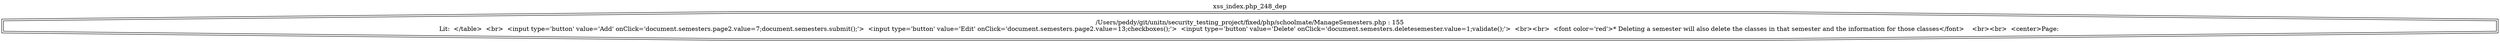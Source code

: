 digraph cfg {
  label="xss_index.php_248_dep";
  labelloc=t;
  n1 [shape=doubleoctagon, label="/Users/peddy/git/unitn/security_testing_project/fixed/php/schoolmate/ManageSemesters.php : 155\nLit:  </table>  <br>  <input type='button' value='Add' onClick='document.semesters.page2.value=7;document.semesters.submit();'>  <input type='button' value='Edit' onClick='document.semesters.page2.value=13;checkboxes();'>  <input type='button' value='Delete' onClick='document.semesters.deletesemester.value=1;validate();'>  <br><br>  <font color='red'>* Deleting a semester will also delete the classes in that semester and the information for those classes</font>	<br><br>  <center>Page: \n"];
}
